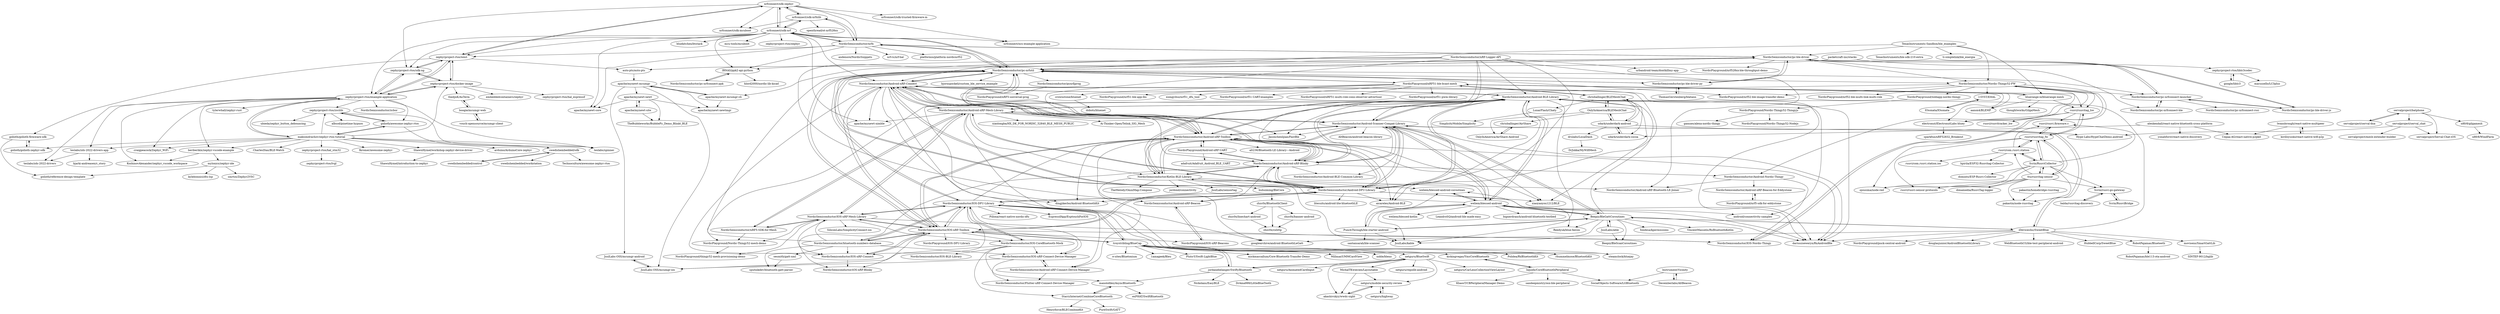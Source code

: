 digraph G {
"nrfconnect/sdk-zephyr" -> "nrfconnect/sdk-nrfxlib"
"nrfconnect/sdk-zephyr" -> "nrfconnect/sdk-nrf"
"nrfconnect/sdk-zephyr" -> "nrfconnect/sdk-mcuboot"
"nrfconnect/sdk-zephyr" -> "zephyrproject-rtos/west"
"nrfconnect/sdk-zephyr" -> "nrfconnect/ncs-example-application"
"nrfconnect/sdk-zephyr" -> "zephyrproject-rtos/sdk-ng"
"nrfconnect/sdk-zephyr" -> "NordicSemiconductor/nrfx"
"nrfconnect/sdk-zephyr" -> "nrfconnect/sdk-trusted-firmware-m"
"nrfconnect/sdk-nrf" -> "nrfconnect/sdk-zephyr"
"nrfconnect/sdk-nrf" -> "nrfconnect/sdk-nrfxlib"
"nrfconnect/sdk-nrf" -> "mcu-tools/mcuboot" ["e"=1]
"nrfconnect/sdk-nrf" -> "zephyrproject-rtos/zephyr" ["e"=1]
"nrfconnect/sdk-nrf" -> "NordicSemiconductor/nrfx"
"nrfconnect/sdk-nrf" -> "zephyrproject-rtos/example-application"
"nrfconnect/sdk-nrf" -> "apache/mynewt-nimble" ["e"=1]
"nrfconnect/sdk-nrf" -> "NordicSemiconductor/pc-nrfutil"
"nrfconnect/sdk-nrf" -> "zephyrproject-rtos/west"
"nrfconnect/sdk-nrf" -> "bluekitchen/btstack" ["e"=1]
"nrfconnect/sdk-nrf" -> "NordicSemiconductor/Android-nRF-Connect"
"nrfconnect/sdk-nrf" -> "apache/mynewt-core" ["e"=1]
"nrfconnect/sdk-nrf" -> "IRNAS/ppk2-api-python"
"nrfconnect/sdk-nrf" -> "nrfconnect/ncs-example-application"
"nrfconnect/sdk-nrf" -> "zephyrproject-rtos/sdk-ng"
"NordicSemiconductor/Android-BLE-Library" -> "NordicSemiconductor/Android-Scanner-Compat-Library"
"NordicSemiconductor/Android-BLE-Library" -> "NordicSemiconductor/Android-nRF-Toolbox"
"NordicSemiconductor/Android-BLE-Library" -> "dariuszseweryn/RxAndroidBle" ["e"=1]
"NordicSemiconductor/Android-BLE-Library" -> "NordicSemiconductor/Android-nRF-Connect"
"NordicSemiconductor/Android-BLE-Library" -> "NordicSemiconductor/Kotlin-BLE-Library"
"NordicSemiconductor/Android-BLE-Library" -> "Jasonchenlijian/FastBle" ["e"=1]
"NordicSemiconductor/Android-BLE-Library" -> "NordicSemiconductor/Android-DFU-Library"
"NordicSemiconductor/Android-BLE-Library" -> "dingjikerbo/Android-BluetoothKit" ["e"=1]
"NordicSemiconductor/Android-BLE-Library" -> "NordicSemiconductor/Android-nRF-Blinky"
"NordicSemiconductor/Android-BLE-Library" -> "aicareles/Android-BLE" ["e"=1]
"NordicSemiconductor/Android-BLE-Library" -> "weliem/blessed-android"
"NordicSemiconductor/Android-BLE-Library" -> "JuulLabs/kable" ["e"=1]
"NordicSemiconductor/Android-BLE-Library" -> "android/connectivity-samples" ["e"=1]
"NordicSemiconductor/Android-BLE-Library" -> "xiaoyaoyou1212/BLE" ["e"=1]
"NordicSemiconductor/Android-BLE-Library" -> "NordicSemiconductor/Android-nRF-Mesh-Library"
"NordicPlayground/Nordic-Thingy52-mesh-demo" -> "NordicPlayground/thingy52-mesh-provisioning-demo"
"NordicSemiconductor/nRF-Logger-API" -> "NordicSemiconductor/Android-nRF-Toolbox"
"NordicSemiconductor/nRF-Logger-API" -> "NordicSemiconductor/Android-nRF-Blinky"
"NordicSemiconductor/nRF-Logger-API" -> "NordicSemiconductor/Android-nRF-Connect"
"NordicSemiconductor/nRF-Logger-API" -> "NordicSemiconductor/Android-Scanner-Compat-Library"
"NordicSemiconductor/nRF-Logger-API" -> "NordicSemiconductor/Android-nRF-Bluetooth-LE-Joiner"
"NordicSemiconductor/nRF-Logger-API" -> "NordicSemiconductor/Android-DFU-Library"
"NordicSemiconductor/nRF-Logger-API" -> "urbandroid-team/dontkillmy-app" ["e"=1]
"NordicSemiconductor/nRF-Logger-API" -> "NordicSemiconductor/Android-BLE-Library"
"NordicSemiconductor/nRF-Logger-API" -> "NordicSemiconductor/Android-nRF-Beacon"
"NordicSemiconductor/nRF-Logger-API" -> "NordicSemiconductor/pc-nrfutil"
"NordicSemiconductor/pc-nrfconnect-ppk" -> "IRNAS/ppk2-api-python"
"zephyrproject-rtos/west" -> "zephyrproject-rtos/sdk-ng"
"zephyrproject-rtos/west" -> "zephyrproject-rtos/docker-image"
"zephyrproject-rtos/west" -> "zephyrproject-rtos/example-application"
"zephyrproject-rtos/west" -> "nrfconnect/sdk-zephyr"
"zephyrproject-rtos/west" -> "auto-pts/auto-pts"
"zephyrproject-rtos/west" -> "golioth/golioth-firmware-sdk"
"nrfconnect/sdk-nrfxlib" -> "nrfconnect/sdk-zephyr"
"nrfconnect/sdk-nrfxlib" -> "nrfconnect/sdk-mcuboot"
"nrfconnect/sdk-nrfxlib" -> "NordicSemiconductor/nrfx"
"nrfconnect/sdk-nrfxlib" -> "nrfconnect/sdk-nrf"
"nrfconnect/sdk-nrfxlib" -> "openthread/ot-nrf528xx" ["e"=1]
"zephyrproject-rtos/hal_stm32" -> "zephyrproject-rtos/lvgl"
"NordicSemiconductor/nRF5-SDK-for-Mesh" -> "NordicSemiconductor/Android-nRF-Mesh-Library"
"NordicSemiconductor/nRF5-SDK-for-Mesh" -> "NordicSemiconductor/IOS-nRF-Mesh-Library"
"NordicSemiconductor/nRF5-SDK-for-Mesh" -> "NordicPlayground/Nordic-Thingy52-mesh-demo"
"weliem/blessed-android" -> "weliem/blessed-android-coroutines"
"weliem/blessed-android" -> "NordicSemiconductor/Android-BLE-Library"
"weliem/blessed-android" -> "JuulLabs/kable" ["e"=1]
"weliem/blessed-android" -> "PunchThrough/ble-starter-android"
"weliem/blessed-android" -> "NordicSemiconductor/Android-Scanner-Compat-Library"
"weliem/blessed-android" -> "weliem/blessed-kotlin"
"weliem/blessed-android" -> "dariuszseweryn/RxAndroidBle" ["e"=1]
"weliem/blessed-android" -> "Beepiz/BleGattCoroutines"
"weliem/blessed-android" -> "android/connectivity-samples" ["e"=1]
"weliem/blessed-android" -> "NordicSemiconductor/Android-nRF-Blinky"
"weliem/blessed-android" -> "NordicSemiconductor/Kotlin-BLE-Library"
"weliem/blessed-android" -> "Reedyuk/blue-falcon" ["e"=1]
"weliem/blessed-android" -> "LeandroSQ/android-ble-made-easy"
"weliem/blessed-android" -> "NordicSemiconductor/Android-nRF-Toolbox"
"weliem/blessed-android" -> "bignerdranch/android-bluetooth-testbed" ["e"=1]
"Beepiz/BleGattCoroutines" -> "JuulLabs/able"
"Beepiz/BleGattCoroutines" -> "JuulLabs/kable" ["e"=1]
"Beepiz/BleGattCoroutines" -> "Beepiz/BleScanCoroutines"
"Beepiz/BleGattCoroutines" -> "PunchThrough/ble-starter-android"
"Beepiz/BleGattCoroutines" -> "iDevicesInc/SweetBlue"
"Beepiz/BleGattCoroutines" -> "Reedyuk/blue-falcon" ["e"=1]
"Beepiz/BleGattCoroutines" -> "weliem/blessed-android-coroutines"
"Beepiz/BleGattCoroutines" -> "NordicSemiconductor/Android-Scanner-Compat-Library"
"Beepiz/BleGattCoroutines" -> "NordicSemiconductor/Android-BLE-Library"
"Beepiz/BleGattCoroutines" -> "weliem/blessed-android"
"Beepiz/BleGattCoroutines" -> "dariuszseweryn/RxAndroidBle" ["e"=1]
"Beepiz/BleGattCoroutines" -> "fondesa/kpermissions" ["e"=1]
"Beepiz/BleGattCoroutines" -> "VincentMasselis/RxBluetoothKotlin"
"ruuvi/com.ruuvi.station" -> "ruuvi/com.ruuvi.station.ios"
"ruuvi/com.ruuvi.station" -> "ruuvi/ruuvi.firmware.c"
"ruuvi/com.ruuvi.station" -> "ruuvi/ruuvitag_fw"
"ruuvi/com.ruuvi.station" -> "Scrin/RuuviCollector"
"ruuvi/com.ruuvi.station" -> "hpirila/ESP32-Ruuvitag-Collector"
"NordicSemiconductor/IOS-nRF-Mesh-Library" -> "NordicSemiconductor/Android-nRF-Mesh-Library"
"NordicSemiconductor/IOS-nRF-Mesh-Library" -> "NordicSemiconductor/nRF5-SDK-for-Mesh"
"NordicSemiconductor/IOS-nRF-Mesh-Library" -> "NordicSemiconductor/IOS-nRF-Toolbox"
"NordicSemiconductor/IOS-nRF-Mesh-Library" -> "NordicSemiconductor/IOS-DFU-Library"
"NordicSemiconductor/IOS-nRF-Mesh-Library" -> "NordicPlayground/Nordic-Thingy52-mesh-demo"
"NordicSemiconductor/IOS-nRF-Mesh-Library" -> "NordicSemiconductor/IOS-Nordic-Thingy"
"NordicSemiconductor/IOS-nRF-Mesh-Library" -> "NordicSemiconductor/IOS-CoreBluetooth-Mock"
"NordicSemiconductor/IOS-nRF-Mesh-Library" -> "NordicSemiconductor/IOS-nRF-Connect"
"NordicSemiconductor/IOS-nRF-Mesh-Library" -> "SiliconLabs/SimplicityConnect-ios" ["e"=1]
"NordicSemiconductor/IOS-nRF-Mesh-Library" -> "NordicPlayground/thingy52-mesh-provisioning-demo"
"NordicSemiconductor/Android-nRF-Mesh-Library" -> "NordicSemiconductor/IOS-nRF-Mesh-Library"
"NordicSemiconductor/Android-nRF-Mesh-Library" -> "NordicSemiconductor/nRF5-SDK-for-Mesh"
"NordicSemiconductor/Android-nRF-Mesh-Library" -> "NordicSemiconductor/Android-Scanner-Compat-Library"
"NordicSemiconductor/Android-nRF-Mesh-Library" -> "NordicSemiconductor/Android-DFU-Library"
"NordicSemiconductor/Android-nRF-Mesh-Library" -> "NordicSemiconductor/Android-BLE-Library"
"NordicSemiconductor/Android-nRF-Mesh-Library" -> "NordicSemiconductor/Android-nRF-Toolbox"
"NordicSemiconductor/Android-nRF-Mesh-Library" -> "NordicSemiconductor/Android-nRF-Connect"
"NordicSemiconductor/Android-nRF-Mesh-Library" -> "NordicSemiconductor/Android-nRF-Blinky"
"NordicSemiconductor/Android-nRF-Mesh-Library" -> "NordicSemiconductor/Android-nRF-Connect-Device-Manager"
"NordicSemiconductor/Android-nRF-Mesh-Library" -> "NordicSemiconductor/Kotlin-BLE-Library"
"NordicSemiconductor/Android-nRF-Mesh-Library" -> "xiaolongba/HX_DK_FOR_NORDIC_52840_BLE_MESH_PUBLIC" ["e"=1]
"NordicSemiconductor/Android-nRF-Mesh-Library" -> "apache/mynewt-nimble" ["e"=1]
"NordicSemiconductor/Android-nRF-Mesh-Library" -> "Ai-Thinker-Open/Telink_SIG_Mesh" ["e"=1]
"zephyrproject-rtos/docker-image" -> "zephyrproject-rtos/example-application"
"zephyrproject-rtos/docker-image" -> "thedjnK/AuTerm"
"zephyrproject-rtos/docker-image" -> "zephyrproject-rtos/sdk-ng"
"zephyrproject-rtos/docker-image" -> "embeddedcontainers/zephyr"
"zephyrproject-rtos/docker-image" -> "zephyrproject-rtos/west"
"zephyrproject-rtos/docker-image" -> "zephyrproject-rtos/hal_espressif"
"pakastin/homebridge-ruuvitag" -> "pakastin/node-ruuvitag"
"JuulLabs-OSS/mcumgr-android" -> "JuulLabs-OSS/mcumgr-ios"
"zephyrproject-rtos/zscilib" -> "ubieda/zephyr_button_debouncing"
"zephyrproject-rtos/zscilib" -> "teslabs/spinner"
"zephyrproject-rtos/zscilib" -> "golioth/awesome-zephyr-rtos"
"zephyrproject-rtos/zscilib" -> "albsod/pinetime-hypnos" ["e"=1]
"servalproject/batphone" -> "servalproject/serval-dna"
"servalproject/batphone" -> "servalproject/serval_chat"
"servalproject/batphone" -> "servalproject/Serval-Chat-iOS"
"servalproject/batphone" -> "n8fr8/gilgamesh"
"JuulLabs/able" -> "Beepiz/BleGattCoroutines"
"JuulLabs/able" -> "Beepiz/BleScanCoroutines"
"kirillzyusko/react-native-wifi-p2p" -> "lwansbrough/react-native-multipeer"
"NordicPlayground/Nordic-Thingy52-Thingyjs" -> "gamnes/alexa-nordic-thingy"
"NordicPlayground/Nordic-Thingy52-Thingyjs" -> "NordicPlayground/Nordic-Thingy52-Nodejs"
"I-SYST/EHAL" -> "IOsonata/IOsonata"
"IOsonata/IOsonata" -> "I-SYST/EHAL"
"netguru/BlueSwift" -> "netguru/repolib-android"
"netguru/BlueSwift" -> "netguru/mobile-security-review"
"netguru/BlueSwift" -> "netguru/CarLensCollectionViewLayout" ["e"=1]
"netguru/BlueSwift" -> "netguru/AnimatedCardInput"
"netguru/BlueSwift" -> "MichalTKwiecien/Layoutable"
"netguru/BlueSwift" -> "akashivskyy/wwdc-sight"
"netguru/BlueSwift" -> "jordanebelanger/SwiftyBluetooth"
"ThomasGerstenberg/blatann" -> "NordicSemiconductor/pc-ble-driver-py"
"NordicSemiconductor/nrfx" -> "nrfconnect/sdk-nrfxlib"
"NordicSemiconductor/nrfx" -> "nrfconnect/sdk-nrf"
"NordicSemiconductor/nrfx" -> "andenore/NordicSnippets" ["e"=1]
"NordicSemiconductor/nrfx" -> "nrf-rs/nrf-hal" ["e"=1]
"NordicSemiconductor/nrfx" -> "apache/mynewt-core" ["e"=1]
"NordicSemiconductor/nrfx" -> "IRNAS/ppk2-api-python"
"NordicSemiconductor/nrfx" -> "NordicSemiconductor/pc-nrfutil"
"NordicSemiconductor/nrfx" -> "NordicSemiconductor/pc-ble-driver"
"NordicSemiconductor/nrfx" -> "platformio/platform-nordicnrf52" ["e"=1]
"NordicSemiconductor/nrfx" -> "zephyrproject-rtos/west"
"apache/mynewt-mcumgr" -> "apache/mynewt-mcumgr-cli"
"apache/mynewt-mcumgr" -> "apache/mynewt-newtmgr"
"apache/mynewt-mcumgr" -> "JuulLabs-OSS/mcumgr-android"
"apache/mynewt-mcumgr" -> "JuulLabs-OSS/mcumgr-ios"
"apache/mynewt-mcumgr" -> "apache/mynewt-newt"
"Decemberlabs/AltBeacon" -> "Instrument/Vicinity"
"crownstone/bluenet" -> "dobots/bluenet"
"movisens/SmartGattLib" -> "SINTEF-9012/bglib"
"servalproject/serval-dna" -> "servalproject/batphone"
"JuulLabs-OSS/mcumgr-ios" -> "JuulLabs-OSS/mcumgr-android"
"packetcraft-inc/stacks" -> "zephyrproject-rtos/liblc3codec"
"packetcraft-inc/stacks" -> "auto-pts/auto-pts"
"apache/mynewt-mcumgr-cli" -> "apache/mynewt-mcumgr"
"apache/mynewt-mcumgr-cli" -> "apache/mynewt-newtmgr"
"Instrument/Vicinity" -> "Decemberlabs/AltBeacon"
"Instrument/Vicinity" -> "SocialObjects-Software/LGBluetooth"
"ruuvi/ruuvi.firmware.c" -> "ruuvi/ruuvitag_fw"
"MichalTKwiecien/Layoutable" -> "akashivskyy/wwdc-sight"
"MichalTKwiecien/Layoutable" -> "netguru/mobile-security-review"
"netguru/mobile-security-review" -> "netguru/highway"
"netguru/mobile-security-review" -> "akashivskyy/wwdc-sight"
"netguru/highway" -> "netguru/mobile-security-review"
"akashivskyy/wwdc-sight" -> "netguru/mobile-security-review"
"NordicPlayground/nRF51-ble-bcast-mesh" -> "aanon4/BLEMP"
"NordicPlayground/nRF51-ble-bcast-mesh" -> "bluerange-io/bluerange-mesh"
"NordicPlayground/nRF51-ble-bcast-mesh" -> "NordicSemiconductor/pc-nrfutil"
"NordicPlayground/nRF51-ble-bcast-mesh" -> "NordicPlayground/nrf51-UART-examples"
"NordicPlayground/nRF51-ble-bcast-mesh" -> "chrisballinger/BLEMeshChat"
"NordicPlayground/nRF51-ble-bcast-mesh" -> "NordicPlayground/nRF51-multi-role-conn-observer-advertiser"
"NordicPlayground/nRF51-ble-bcast-mesh" -> "NordicPlayground/nrf51-pwm-library"
"NordicPlayground/nRF51-ble-bcast-mesh" -> "ruuvi/ruuvitag_hw"
"NordicPlayground/nRF51-ble-bcast-mesh" -> "crownstone/bluenet"
"NordicPlayground/nRF51-ble-bcast-mesh" -> "NordicPlayground/nrf51-ble-app-lbs"
"NordicPlayground/nRF51-ble-bcast-mesh" -> "xiongyihui/nrf51_dfu_tool"
"NordicPlayground/nRF51-ble-bcast-mesh" -> "electronut/ElectronutLabs-bluey"
"NordicSemiconductor/Android-nRF-Connect" -> "NordicSemiconductor/Android-nRF-Toolbox"
"NordicSemiconductor/Android-nRF-Connect" -> "NordicSemiconductor/Android-BLE-Library"
"NordicSemiconductor/Android-nRF-Connect" -> "NordicSemiconductor/Android-DFU-Library"
"NordicSemiconductor/Android-nRF-Connect" -> "NordicSemiconductor/Android-Scanner-Compat-Library"
"NordicSemiconductor/Android-nRF-Connect" -> "NordicSemiconductor/pc-nrfutil"
"NordicSemiconductor/Android-nRF-Connect" -> "Jasonchenlijian/FastBle" ["e"=1]
"NordicSemiconductor/Android-nRF-Connect" -> "googlearchive/android-BluetoothLeGatt" ["e"=1]
"NordicSemiconductor/Android-nRF-Connect" -> "aicareles/Android-BLE" ["e"=1]
"NordicSemiconductor/Android-nRF-Connect" -> "dingjikerbo/Android-BluetoothKit" ["e"=1]
"NordicSemiconductor/Android-nRF-Connect" -> "NordicSemiconductor/Android-nRF-Blinky"
"NordicSemiconductor/Android-nRF-Connect" -> "apache/mynewt-nimble" ["e"=1]
"NordicSemiconductor/Android-nRF-Connect" -> "dariuszseweryn/RxAndroidBle" ["e"=1]
"NordicSemiconductor/Android-nRF-Connect" -> "NordicSemiconductor/IOS-nRF-Toolbox"
"NordicSemiconductor/Android-nRF-Connect" -> "NordicSemiconductor/Android-nRF-Mesh-Library"
"NordicSemiconductor/Android-nRF-Connect" -> "NordicSemiconductor/IOS-nRF-Connect"
"NordicSemiconductor/IOS-nRF-Connect-Device-Manager" -> "NordicSemiconductor/Android-nRF-Connect-Device-Manager"
"NordicSemiconductor/IOS-nRF-Connect-Device-Manager" -> "JuulLabs-OSS/mcumgr-ios"
"NordicSemiconductor/IOS-nRF-Connect-Device-Manager" -> "NordicSemiconductor/Flutter-nRF-Connect-Device-Manager"
"iDevicesInc/SweetBlue" -> "NordicPlayground/puck-central-android" ["e"=1]
"iDevicesInc/SweetBlue" -> "NordicSemiconductor/Android-Scanner-Compat-Library"
"iDevicesInc/SweetBlue" -> "dariuszseweryn/RxAndroidBle" ["e"=1]
"iDevicesInc/SweetBlue" -> "RobotPajamas/Blueteeth"
"iDevicesInc/SweetBlue" -> "Beepiz/BleGattCoroutines"
"iDevicesInc/SweetBlue" -> "movisens/SmartGattLib"
"iDevicesInc/SweetBlue" -> "NordicSemiconductor/Android-BLE-Library"
"iDevicesInc/SweetBlue" -> "douglasjunior/AndroidBluetoothLibrary" ["e"=1]
"iDevicesInc/SweetBlue" -> "googlearchive/android-BluetoothLeGatt" ["e"=1]
"iDevicesInc/SweetBlue" -> "WebBluetoothCG/ble-test-peripheral-android" ["e"=1]
"iDevicesInc/SweetBlue" -> "HubbellCorp/SweetBlue"
"NordicSemiconductor/bluetooth-numbers-database" -> "NordicSemiconductor/IOS-nRF-Toolbox"
"NordicSemiconductor/bluetooth-numbers-database" -> "NordicSemiconductor/IOS-nRF-Connect"
"NordicSemiconductor/bluetooth-numbers-database" -> "NordicSemiconductor/IOS-DFU-Library"
"NordicSemiconductor/bluetooth-numbers-database" -> "oesmith/gatt-xml"
"NordicSemiconductor/bluetooth-numbers-database" -> "NordicSemiconductor/IOS-nRF-Connect-Device-Manager"
"NordicSemiconductor/bluetooth-numbers-database" -> "NordicSemiconductor/pc-nrfutil"
"NordicSemiconductor/bluetooth-numbers-database" -> "sputnikdev/bluetooth-gatt-parser"
"NordicSemiconductor/bluetooth-numbers-database" -> "NordicSemiconductor/IOS-nRF-Mesh-Library"
"troystribling/BlueCap" -> "Polidea/RxBluetoothKit" ["e"=1]
"troystribling/BlueCap" -> "rhummelmose/BluetoothKit" ["e"=1]
"troystribling/BlueCap" -> "steamclock/bluejay" ["e"=1]
"troystribling/BlueCap" -> "jordanebelanger/SwiftyBluetooth"
"troystribling/BlueCap" -> "e-sites/Bluetonium"
"troystribling/BlueCap" -> "NordicSemiconductor/IOS-DFU-Library"
"troystribling/BlueCap" -> "1amageek/Bleu" ["e"=1]
"troystribling/BlueCap" -> "Pluto-Y/Swift-LightBlue"
"troystribling/BlueCap" -> "kickingvegas/YmsCoreBluetooth"
"troystribling/BlueCap" -> "NordicSemiconductor/IOS-nRF-Toolbox"
"troystribling/BlueCap" -> "netguru/BlueSwift"
"troystribling/BlueCap" -> "mickmaccallum/Core-Bluetooth-Transfer-Demo"
"troystribling/BlueCap" -> "MillmanY/MMCardView" ["e"=1]
"troystribling/BlueCap" -> "noble/bleno" ["e"=1]
"PunchThrough/ble-starter-android" -> "Beepiz/BleGattCoroutines"
"PunchThrough/ble-starter-android" -> "weliem/blessed-android"
"PunchThrough/ble-starter-android" -> "weliem/blessed-android-coroutines"
"PunchThrough/ble-starter-android" -> "JuulLabs/kable" ["e"=1]
"PunchThrough/ble-starter-android" -> "santansarah/ble-scanner"
"chrisballinger/BLEMeshChat" -> "OnlyInAmerica/BLEMeshChat"
"chrisballinger/BLEMeshChat" -> "udark/underdark-android"
"chrisballinger/BLEMeshChat" -> "udark/underdark-cocoa"
"chrisballinger/BLEMeshChat" -> "NordicPlayground/nRF51-ble-bcast-mesh"
"chrisballinger/BLEMeshChat" -> "LunarFlash/Chaty"
"NordicSemiconductor/IOS-CoreBluetooth-Mock" -> "StarryInternet/CombineCoreBluetooth"
"NordicSemiconductor/IOS-CoreBluetooth-Mock" -> "manolofdez/AsyncBluetooth"
"NordicSemiconductor/IOS-CoreBluetooth-Mock" -> "NordicSemiconductor/IOS-BLE-Library"
"NordicSemiconductor/IOS-CoreBluetooth-Mock" -> "NordicSemiconductor/IOS-DFU-Library"
"NordicSemiconductor/IOS-CoreBluetooth-Mock" -> "NordicSemiconductor/IOS-nRF-Connect-Device-Manager"
"NordicSemiconductor/IOS-CoreBluetooth-Mock" -> "JuulLabs-OSS/mcumgr-ios"
"n8fr8/gilgamesh" -> "n8fr8/WindFarm"
"OnlyInAmerica/BLEMeshChat" -> "chrisballinger/BLEMeshChat"
"OnlyInAmerica/BLEMeshChat" -> "udark/underdark-android"
"OnlyInAmerica/BLEMeshChat" -> "OnlyInAmerica/AirShare-Android"
"OnlyInAmerica/BLEMeshChat" -> "chrisballinger/AirShare"
"NordicSemiconductor/Android-nRF-Connect-Device-Manager" -> "NordicSemiconductor/IOS-nRF-Connect-Device-Manager"
"NordicSemiconductor/Android-nRF-Connect-Device-Manager" -> "NordicSemiconductor/Flutter-nRF-Connect-Device-Manager"
"balda/ruuvitag-discovery" -> "Scrin/ruuvi-go-gateway"
"NordicSemiconductor/Android-nRF-Toolbox" -> "NordicSemiconductor/Android-DFU-Library"
"NordicSemiconductor/Android-nRF-Toolbox" -> "NordicSemiconductor/Android-nRF-Connect"
"NordicSemiconductor/Android-nRF-Toolbox" -> "NordicSemiconductor/Android-BLE-Library"
"NordicSemiconductor/Android-nRF-Toolbox" -> "NordicSemiconductor/Android-Scanner-Compat-Library"
"NordicSemiconductor/Android-nRF-Toolbox" -> "NordicSemiconductor/Android-nRF-Blinky"
"NordicSemiconductor/Android-nRF-Toolbox" -> "NordicSemiconductor/IOS-nRF-Toolbox"
"NordicSemiconductor/Android-nRF-Toolbox" -> "NordicPlayground/Android-nRF-UART"
"NordicSemiconductor/Android-nRF-Toolbox" -> "NordicSemiconductor/pc-nrfutil"
"NordicSemiconductor/Android-nRF-Toolbox" -> "xiaoyaoyou1212/BLE" ["e"=1]
"NordicSemiconductor/Android-nRF-Toolbox" -> "dariuszseweryn/RxAndroidBle" ["e"=1]
"NordicSemiconductor/Android-nRF-Toolbox" -> "googlearchive/android-BluetoothLeGatt" ["e"=1]
"NordicSemiconductor/Android-nRF-Toolbox" -> "NordicSemiconductor/Kotlin-BLE-Library"
"NordicSemiconductor/Android-nRF-Toolbox" -> "alt236/Bluetooth-LE-Library---Android" ["e"=1]
"NordicSemiconductor/Android-nRF-Toolbox" -> "aicareles/Android-BLE" ["e"=1]
"NordicSemiconductor/Android-nRF-Toolbox" -> "dingjikerbo/Android-BluetoothKit" ["e"=1]
"NordicSemiconductor/Android-DFU-Library" -> "NordicSemiconductor/Android-nRF-Toolbox"
"NordicSemiconductor/Android-DFU-Library" -> "NordicSemiconductor/IOS-DFU-Library"
"NordicSemiconductor/Android-DFU-Library" -> "NordicSemiconductor/Android-Scanner-Compat-Library"
"NordicSemiconductor/Android-DFU-Library" -> "NordicSemiconductor/Android-nRF-Connect"
"NordicSemiconductor/Android-DFU-Library" -> "NordicSemiconductor/Android-BLE-Library"
"NordicSemiconductor/Android-DFU-Library" -> "NordicSemiconductor/IOS-nRF-Toolbox"
"NordicSemiconductor/Android-DFU-Library" -> "dariuszseweryn/RxAndroidBle" ["e"=1]
"NordicSemiconductor/Android-DFU-Library" -> "litesuits/android-lite-bluetoothLE" ["e"=1]
"NordicSemiconductor/Android-DFU-Library" -> "NordicSemiconductor/Android-nRF-Mesh-Library"
"NordicSemiconductor/Android-DFU-Library" -> "NordicSemiconductor/pc-nrfutil"
"NordicSemiconductor/Android-DFU-Library" -> "NordicSemiconductor/Android-nRF-Blinky"
"NordicSemiconductor/Android-DFU-Library" -> "NordicSemiconductor/Android-nRF-Beacon"
"NordicSemiconductor/Android-DFU-Library" -> "aicareles/Android-BLE" ["e"=1]
"NordicSemiconductor/Android-DFU-Library" -> "dingjikerbo/Android-BluetoothKit" ["e"=1]
"NordicSemiconductor/Android-DFU-Library" -> "xiaoyaoyou1212/BLE" ["e"=1]
"NordicSemiconductor/pc-nrfutil" -> "NordicSemiconductor/pc-ble-driver-py"
"NordicSemiconductor/pc-nrfutil" -> "NordicSemiconductor/pc-ble-driver"
"NordicSemiconductor/pc-nrfutil" -> "NordicSemiconductor/IOS-DFU-Library"
"NordicSemiconductor/pc-nrfutil" -> "NordicSemiconductor/pc-nrfconnect-launcher"
"NordicSemiconductor/pc-nrfutil" -> "NordicSemiconductor/Android-nRF-Connect"
"NordicSemiconductor/pc-nrfutil" -> "NordicPlayground/nRF51-ble-bcast-mesh"
"NordicSemiconductor/pc-nrfutil" -> "NordicSemiconductor/Android-nRF-Toolbox"
"NordicSemiconductor/pc-nrfutil" -> "NordicSemiconductor/pynrfjprog"
"NordicSemiconductor/pc-nrfutil" -> "NordicSemiconductor/Android-DFU-Library"
"NordicSemiconductor/pc-nrfutil" -> "bjornspockeli/custom_ble_service_example" ["e"=1]
"NordicSemiconductor/pc-nrfutil" -> "NordicSemiconductor/Nordic-Thingy52-FW"
"NordicSemiconductor/pc-nrfutil" -> "NordicSemiconductor/nrfx"
"NordicSemiconductor/pc-nrfutil" -> "NordicPlayground/nrf52-ble-image-transfer-demo" ["e"=1]
"NordicSemiconductor/pc-nrfutil" -> "NordicSemiconductor/IOS-nRF-Toolbox"
"NordicSemiconductor/pc-nrfutil" -> "nrfconnect/sdk-nrf"
"auto-pts/auto-pts" -> "apache/mynewt-mcumgr"
"RobotPajamas/Blueteeth" -> "RobotPajamas/ble113-ota-android"
"maksimdrachov/zephyr-rtos-tutorial" -> "golioth/awesome-zephyr-rtos"
"maksimdrachov/zephyr-rtos-tutorial" -> "fkromer/awesome-zephyr"
"maksimdrachov/zephyr-rtos-tutorial" -> "zephyrproject-rtos/example-application"
"maksimdrachov/zephyr-rtos-tutorial" -> "teslabs/zds-2022-drivers-app"
"maksimdrachov/zephyr-rtos-tutorial" -> "ShawnHymel/workshop-zephyr-device-driver"
"maksimdrachov/zephyr-rtos-tutorial" -> "teslabs/spinner"
"maksimdrachov/zephyr-rtos-tutorial" -> "zephyrproject-rtos/zscilib"
"maksimdrachov/zephyr-rtos-tutorial" -> "arduino/ArduinoCore-zephyr"
"maksimdrachov/zephyr-rtos-tutorial" -> "swedishembedded/sdk"
"maksimdrachov/zephyr-rtos-tutorial" -> "zephyrproject-rtos/hal_stm32"
"maksimdrachov/zephyr-rtos-tutorial" -> "zephyrproject-rtos/docker-image"
"maksimdrachov/zephyr-rtos-tutorial" -> "craigpeacock/Zephyr_WiFi"
"maksimdrachov/zephyr-rtos-tutorial" -> "beriberikix/zephyr-vscode-example"
"maksimdrachov/zephyr-rtos-tutorial" -> "CharlesDias/BLE-Watch"
"maksimdrachov/zephyr-rtos-tutorial" -> "golioth/golioth-zephyr-sdk"
"lwansbrough/react-native-multipeer" -> "kirillzyusko/react-native-wifi-p2p"
"lwansbrough/react-native-multipeer" -> "Uepaa-AG/react-native-p2pkit"
"zephyrproject-rtos/example-application" -> "zephyrproject-rtos/docker-image"
"zephyrproject-rtos/example-application" -> "teslabs/zds-2022-drivers-app"
"zephyrproject-rtos/example-application" -> "maksimdrachov/zephyr-rtos-tutorial"
"zephyrproject-rtos/example-application" -> "zephyrproject-rtos/west"
"zephyrproject-rtos/example-application" -> "zephyrproject-rtos/sdk-ng"
"zephyrproject-rtos/example-application" -> "zephyrproject-rtos/zscilib"
"zephyrproject-rtos/example-application" -> "tylerwhall/zephyr-rust" ["e"=1]
"zephyrproject-rtos/example-application" -> "KozhinovAlexander/zephyr_vscode_workspace"
"zephyrproject-rtos/example-application" -> "beriberikix/zephyr-vscode-example"
"zephyrproject-rtos/example-application" -> "craigpeacock/Zephyr_WiFi"
"zephyrproject-rtos/example-application" -> "teslabs/zds-2022-drivers"
"zephyrproject-rtos/example-application" -> "teslabs/spinner"
"zephyrproject-rtos/example-application" -> "golioth/awesome-zephyr-rtos"
"zephyrproject-rtos/example-application" -> "NordicSemiconductor/zcbor" ["e"=1]
"bluerange-io/bluerange-mesh" -> "NordicPlayground/nRF51-ble-bcast-mesh"
"bluerange-io/bluerange-mesh" -> "thoughtworks/GilgaMesh"
"bluerange-io/bluerange-mesh" -> "aanon4/BLEMP"
"bluerange-io/bluerange-mesh" -> "ruuvi/ruuvitag_hw"
"NordicSemiconductor/IOS-nRF-Toolbox" -> "NordicSemiconductor/IOS-DFU-Library"
"NordicSemiconductor/IOS-nRF-Toolbox" -> "NordicSemiconductor/Android-nRF-Toolbox"
"NordicSemiconductor/IOS-nRF-Toolbox" -> "NordicSemiconductor/IOS-nRF-Connect"
"NordicSemiconductor/IOS-nRF-Toolbox" -> "NordicSemiconductor/bluetooth-numbers-database"
"NordicSemiconductor/IOS-nRF-Toolbox" -> "NordicSemiconductor/Android-DFU-Library"
"NordicSemiconductor/IOS-nRF-Toolbox" -> "NordicSemiconductor/IOS-nRF-Mesh-Library"
"NordicSemiconductor/IOS-nRF-Toolbox" -> "NordicSemiconductor/pc-nrfutil"
"NordicSemiconductor/IOS-nRF-Toolbox" -> "NordicSemiconductor/IOS-CoreBluetooth-Mock"
"NordicSemiconductor/IOS-nRF-Toolbox" -> "NordicPlayground/IOS-DFU-Library"
"NordicSemiconductor/IOS-nRF-Toolbox" -> "NordicSemiconductor/iOS-nRF-Blinky"
"NordicSemiconductor/IOS-nRF-Toolbox" -> "NordicSemiconductor/IOS-Nordic-Thingy"
"NordicSemiconductor/IOS-nRF-Toolbox" -> "NordicSemiconductor/Android-nRF-Connect"
"NordicSemiconductor/IOS-nRF-Toolbox" -> "troystribling/BlueCap"
"NordicSemiconductor/IOS-nRF-Toolbox" -> "NordicSemiconductor/IOS-nRF-Connect-Device-Manager"
"NordicSemiconductor/IOS-nRF-Toolbox" -> "NordicPlayground/IOS-nRF-Beacons"
"IRNAS/ppk2-api-python" -> "hlord2000/nordic-lib-kicad"
"IRNAS/ppk2-api-python" -> "NordicSemiconductor/pc-nrfconnect-ppk"
"manolofdez/AsyncBluetooth" -> "StarryInternet/CombineCoreBluetooth"
"manolofdez/AsyncBluetooth" -> "exPHAT/SwiftBluetooth"
"ruuvi/ruuvitag_hw" -> "ruuvi/ruuvitag_fw"
"ruuvi/ruuvitag_hw" -> "ruuvi/ruuvitracker_hw"
"ruuvi/ruuvitag_hw" -> "ruuvi/ruuvi.firmware.c"
"ruuvi/ruuvitag_hw" -> "electronut/ElectronutLabs-bluey"
"ruuvi/ruuvitag_fw" -> "ruuvi/ruuvitag_hw"
"ruuvi/ruuvitag_fw" -> "ruuvi/ruuvi.firmware.c"
"ruuvi/ruuvitag_fw" -> "Scrin/RuuviCollector"
"ruuvi/ruuvitag_fw" -> "ojousima/node-red"
"ruuvi/ruuvitag_fw" -> "ttu/ruuvitag-sensor"
"ruuvi/ruuvitag_fw" -> "ruuvi/com.ruuvi.station"
"ruuvi/ruuvitag_fw" -> "ruuvi/ruuvi-sensor-protocols"
"NordicSemiconductor/pc-ble-driver" -> "NordicSemiconductor/pc-ble-driver-py"
"NordicSemiconductor/pc-ble-driver" -> "NordicSemiconductor/pc-ble-driver-js"
"NordicSemiconductor/pc-ble-driver" -> "NordicSemiconductor/pc-nrfutil"
"NordicSemiconductor/pc-ble-driver" -> "NordicSemiconductor/pc-nrfconnect-launcher"
"NordicSemiconductor/pc-ble-driver" -> "NordicSemiconductor/pc-nrfconnect-ble"
"NordicSemiconductor/pc-ble-driver" -> "NordicSemiconductor/Nordic-Thingy52-FW"
"NordicSemiconductor/pc-ble-driver" -> "apache/mynewt-mcumgr-cli"
"NordicSemiconductor/pc-ble-driver" -> "NordicPlayground/nrf528xx-ble-throughput-demo"
"NordicSemiconductor/pc-ble-driver" -> "IRNAS/ppk2-api-python"
"NordicSemiconductor/pc-ble-driver" -> "NordicSemiconductor/nrfx"
"StarryInternet/CombineCoreBluetooth" -> "Henryforce/BLECombineKit"
"StarryInternet/CombineCoreBluetooth" -> "manolofdez/AsyncBluetooth"
"StarryInternet/CombineCoreBluetooth" -> "PureSwift/GATT" ["e"=1]
"zephyrproject-rtos/liblc3codec" -> "marzzzello/LC3plus"
"zephyrproject-rtos/liblc3codec" -> "google/liblc3"
"NordicSemiconductor/Android-nRF-Beacon" -> "NordicPlayground/IOS-nRF-Beacons"
"NordicPlayground/IOS-nRF-Beacons" -> "NordicSemiconductor/Android-nRF-Beacon"
"golioth/golioth-zephyr-sdk" -> "golioth/golioth-firmware-sdk"
"chrisballinger/AirShare" -> "OnlyInAmerica/AirShare-Android"
"weliem/blessed-android-coroutines" -> "weliem/blessed-android"
"OnlyInAmerica/AirShare-Android" -> "chrisballinger/AirShare"
"NordicSemiconductor/Android-nRF-Blinky" -> "NordicSemiconductor/Android-Scanner-Compat-Library"
"NordicSemiconductor/Android-nRF-Blinky" -> "NordicSemiconductor/Android-nRF-Toolbox"
"NordicSemiconductor/Android-nRF-Blinky" -> "NordicSemiconductor/Android-BLE-Library"
"NordicSemiconductor/Android-nRF-Blinky" -> "NordicSemiconductor/Kotlin-BLE-Library"
"NordicSemiconductor/Android-nRF-Blinky" -> "NordicSemiconductor/iOS-nRF-Blinky"
"NordicSemiconductor/Android-nRF-Blinky" -> "NordicSemiconductor/Android-BLE-Common-Library"
"NordicSemiconductor/Android-nRF-Blinky" -> "NordicPlayground/Android-nRF-UART"
"NordicSemiconductor/Android-nRF-Blinky" -> "NordicSemiconductor/Android-nRF-Bluetooth-LE-Joiner"
"NordicSemiconductor/Android-nRF-Blinky" -> "NordicSemiconductor/Android-DFU-Library"
"NordicSemiconductor/Android-nRF-Blinky" -> "NordicSemiconductor/Android-Nordic-Thingy"
"NordicSemiconductor/Android-nRF-Blinky" -> "NordicSemiconductor/Android-nRF-Beacon"
"NordicSemiconductor/Android-nRF-Blinky" -> "NordicSemiconductor/Android-nRF-Connect"
"NordicSemiconductor/Android-nRF-Blinky" -> "NordicSemiconductor/pc-nrfutil"
"NordicSemiconductor/Android-Scanner-Compat-Library" -> "NordicSemiconductor/Android-BLE-Library"
"NordicSemiconductor/Android-Scanner-Compat-Library" -> "NordicSemiconductor/Android-nRF-Toolbox"
"NordicSemiconductor/Android-Scanner-Compat-Library" -> "NordicSemiconductor/Android-nRF-Blinky"
"NordicSemiconductor/Android-Scanner-Compat-Library" -> "NordicSemiconductor/Android-DFU-Library"
"NordicSemiconductor/Android-Scanner-Compat-Library" -> "NordicSemiconductor/Android-nRF-Connect"
"NordicSemiconductor/Android-Scanner-Compat-Library" -> "dariuszseweryn/RxAndroidBle" ["e"=1]
"NordicSemiconductor/Android-Scanner-Compat-Library" -> "weliem/blessed-android"
"NordicSemiconductor/Android-Scanner-Compat-Library" -> "iDevicesInc/SweetBlue"
"NordicSemiconductor/Android-Scanner-Compat-Library" -> "NordicSemiconductor/Android-nRF-Mesh-Library"
"NordicSemiconductor/Android-Scanner-Compat-Library" -> "Beepiz/BleGattCoroutines"
"NordicSemiconductor/Android-Scanner-Compat-Library" -> "NordicSemiconductor/Kotlin-BLE-Library"
"NordicSemiconductor/Android-Scanner-Compat-Library" -> "AltBeacon/android-beacon-library" ["e"=1]
"NordicSemiconductor/Android-Scanner-Compat-Library" -> "NordicSemiconductor/Android-BLE-Common-Library"
"NordicSemiconductor/Android-Scanner-Compat-Library" -> "xiaoyaoyou1212/BLE" ["e"=1]
"NordicSemiconductor/Android-Scanner-Compat-Library" -> "Jasonchenlijian/FastBle" ["e"=1]
"apache/mynewt-newt" -> "apache/mynewt-site"
"apache/mynewt-newt" -> "apache/mynewt-newtmgr"
"apache/mynewt-newt" -> "TheBubbleworks/BubblePy_Demo_Blinkt_BLE"
"apache/mynewt-newt" -> "apache/mynewt-core" ["e"=1]
"NordicSemiconductor/pc-nrfconnect-ble" -> "NordicSemiconductor/pc-nrfconnect-launcher"
"udark/underdark-android" -> "udark/underdark-cocoa"
"udark/underdark-android" -> "OnlyInAmerica/BLEMeshChat"
"udark/underdark-android" -> "chrisballinger/BLEMeshChat"
"udark/underdark-android" -> "Hype-Labs/HypeChatDemo.android"
"udark/underdark-android" -> "drulabs/LocalDash"
"udark/underdark-cocoa" -> "udark/underdark-android"
"teslabs/zds-2022-drivers-app" -> "teslabs/zds-2022-drivers"
"teslabs/zds-2022-drivers-app" -> "bjarki-andreasen/c_story"
"golioth/awesome-zephyr-rtos" -> "maksimdrachov/zephyr-rtos-tutorial"
"golioth/awesome-zephyr-rtos" -> "swedishembedded/sdk"
"golioth/awesome-zephyr-rtos" -> "zephyrproject-rtos/zscilib"
"google/liblc3" -> "zephyrproject-rtos/liblc3codec"
"boogie/mcumgr-web" -> "thedjnK/AuTerm"
"boogie/mcumgr-web" -> "vouch-opensource/mcumgr-client"
"NordicPlayground/Android-nRF-UART" -> "adafruit/Adafruit_Android_BLE_UART" ["e"=1]
"NordicPlayground/Android-nRF-UART" -> "NordicSemiconductor/Android-nRF-Blinky"
"NordicPlayground/Android-nRF-UART" -> "NordicSemiconductor/Android-nRF-Toolbox"
"NordicSemiconductor/pc-ble-driver-js" -> "NordicSemiconductor/pc-ble-driver"
"NordicSemiconductor/pc-ble-driver-js" -> "NordicSemiconductor/pc-nrfconnect-launcher"
"Scrin/ruuvi-go-gateway" -> "Scrin/RuuviBridge"
"Scrin/ruuvi-go-gateway" -> "balda/ruuvitag-discovery"
"zhzc0x/linechart-android" -> "zhzc0x/cxhttp"
"Scrin/RuuviBridge" -> "Scrin/ruuvi-go-gateway"
"zhzc0x/banner-android" -> "zhzc0x/cxhttp"
"LunarFlash/Chaty" -> "SimplicityMobile/Simplicity" ["e"=1]
"NordicSemiconductor/IOS-DFU-Library" -> "NordicSemiconductor/IOS-nRF-Toolbox"
"NordicSemiconductor/IOS-DFU-Library" -> "NordicSemiconductor/Android-DFU-Library"
"NordicSemiconductor/IOS-DFU-Library" -> "NordicSemiconductor/IOS-nRF-Connect"
"NordicSemiconductor/IOS-DFU-Library" -> "NordicSemiconductor/pc-nrfutil"
"NordicSemiconductor/IOS-DFU-Library" -> "NordicSemiconductor/IOS-CoreBluetooth-Mock"
"NordicSemiconductor/IOS-DFU-Library" -> "NordicSemiconductor/IOS-nRF-Mesh-Library"
"NordicSemiconductor/IOS-DFU-Library" -> "NordicSemiconductor/IOS-nRF-Connect-Device-Manager"
"NordicSemiconductor/IOS-DFU-Library" -> "NordicSemiconductor/bluetooth-numbers-database"
"NordicSemiconductor/IOS-DFU-Library" -> "steamclock/bluejay" ["e"=1]
"NordicSemiconductor/IOS-DFU-Library" -> "troystribling/BlueCap"
"NordicSemiconductor/IOS-DFU-Library" -> "NordicSemiconductor/Android-nRF-Toolbox"
"NordicSemiconductor/IOS-DFU-Library" -> "Pilloxa/react-native-nordic-dfu" ["e"=1]
"NordicSemiconductor/IOS-DFU-Library" -> "EspressifApp/EsptouchForIOS" ["e"=1]
"NordicSemiconductor/IOS-DFU-Library" -> "Polidea/RxBluetoothKit" ["e"=1]
"NordicSemiconductor/IOS-DFU-Library" -> "rhummelmose/BluetoothKit" ["e"=1]
"swedishembedded/control" -> "swedishembedded/sdk"
"NordicSemiconductor/pynrfjprog" -> "NordicPlayground/nRF5-universal-prog"
"NordicSemiconductor/Android-nRF-Beacon-for-Eddystone" -> "NordicPlayground/nrf5-sdk-for-eddystone"
"NordicPlayground/nrf5-sdk-for-eddystone" -> "NordicSemiconductor/Android-nRF-Beacon-for-Eddystone"
"swedishembedded/sdk" -> "swedishembedded/workstation"
"swedishembedded/sdk" -> "swedishembedded/control"
"swedishembedded/sdk" -> "Technoculture/awesome-zephyr-rtos"
"apache/mynewt-site" -> "TheBubbleworks/BubblePy_Demo_Blinkt_BLE"
"apache/mynewt-site" -> "apache/mynewt-newt"
"golioth/golioth-firmware-sdk" -> "golioth/golioth-zephyr-sdk"
"golioth/golioth-firmware-sdk" -> "golioth/reference-design-template"
"alexkendall/react-native-bluetooth-cross-platform" -> "udark/underdark-cocoa"
"alexkendall/react-native-bluetooth-cross-platform" -> "Uepaa-AG/react-native-p2pkit"
"alexkendall/react-native-bluetooth-cross-platform" -> "yonahforst/react-native-discovery"
"buhuiming/BleCore" -> "zhzc0x/BluetoothClient"
"NordicSemiconductor/Kotlin-BLE-Library" -> "NordicSemiconductor/Android-BLE-Library"
"NordicSemiconductor/Kotlin-BLE-Library" -> "JuulLabs/kable" ["e"=1]
"NordicSemiconductor/Kotlin-BLE-Library" -> "NordicSemiconductor/Android-nRF-Blinky"
"NordicSemiconductor/Kotlin-BLE-Library" -> "weliem/blessed-android-coroutines"
"NordicSemiconductor/Kotlin-BLE-Library" -> "buhuiming/BleCore"
"NordicSemiconductor/Kotlin-BLE-Library" -> "TheMelody/OmniMap-Compose"
"NordicSemiconductor/Kotlin-BLE-Library" -> "NordicSemiconductor/Android-nRF-Toolbox"
"NordicSemiconductor/Kotlin-BLE-Library" -> "NordicSemiconductor/Android-Scanner-Compat-Library"
"NordicSemiconductor/Kotlin-BLE-Library" -> "jordond/connectivity" ["e"=1]
"NordicSemiconductor/Kotlin-BLE-Library" -> "NordicSemiconductor/Android-DFU-Library"
"NordicSemiconductor/Kotlin-BLE-Library" -> "NordicSemiconductor/Android-nRF-Connect-Device-Manager"
"NordicSemiconductor/Kotlin-BLE-Library" -> "JuulLabs/sensortag"
"liquidx/CoreBluetoothPeripheral" -> "KhaosT/CBPeripheralManager-Demo"
"liquidx/CoreBluetoothPeripheral" -> "SocialObjects-Software/LGBluetooth"
"liquidx/CoreBluetoothPeripheral" -> "sandeepmistry/osx-ble-peripheral"
"liquidx/CoreBluetoothPeripheral" -> "kickingvegas/YmsCoreBluetooth"
"TexasInstruments-Sandbox/ble_examples" -> "TexasInstruments/ble-sdk-210-extra"
"TexasInstruments-Sandbox/ble_examples" -> "NordicSemiconductor/pc-ble-driver"
"TexasInstruments-Sandbox/ble_examples" -> "ti-simplelink/ble_energia"
"TexasInstruments-Sandbox/ble_examples" -> "NordicSemiconductor/pc-nrfutil"
"TexasInstruments-Sandbox/ble_examples" -> "NordicSemiconductor/Nordic-Thingy52-FW"
"TexasInstruments-Sandbox/ble_examples" -> "bluerange-io/bluerange-mesh"
"drulabs/LocalDash" -> "DrJukka/MyWifiMesh"
"beriberikix/zephyr-vscode-example" -> "mylonics/zephyr-ide"
"beriberikix/zephyr-vscode-example" -> "KozhinovAlexander/zephyr_vscode_workspace"
"NordicSemiconductor/IOS-nRF-Connect" -> "NordicSemiconductor/IOS-nRF-Toolbox"
"NordicSemiconductor/IOS-nRF-Connect" -> "NordicSemiconductor/iOS-nRF-Blinky"
"ttu/ruuvitag-sensor" -> "Scrin/RuuviCollector"
"ttu/ruuvitag-sensor" -> "ruuvi/ruuvitag_fw"
"ttu/ruuvitag-sensor" -> "dimamedia/RuuviTag-logger"
"ttu/ruuvitag-sensor" -> "pakastin/node-ruuvitag"
"ttu/ruuvitag-sensor" -> "ruuvi/ruuvi-sensor-protocols"
"ttu/ruuvitag-sensor" -> "ojousima/node-red"
"ttu/ruuvitag-sensor" -> "ruuvi/com.ruuvi.station"
"ttu/ruuvitag-sensor" -> "pakastin/homebridge-ruuvitag"
"ttu/ruuvitag-sensor" -> "Scrin/ruuvi-go-gateway"
"jordanebelanger/SwiftyBluetooth" -> "netguru/BlueSwift"
"jordanebelanger/SwiftyBluetooth" -> "troystribling/BlueCap"
"jordanebelanger/SwiftyBluetooth" -> "Nickolans/EasyBLE"
"jordanebelanger/SwiftyBluetooth" -> "DrAma999/LittleBlueTooth"
"jordanebelanger/SwiftyBluetooth" -> "manolofdez/AsyncBluetooth"
"NordicSemiconductor/pc-ble-driver-py" -> "NordicSemiconductor/pc-ble-driver"
"NordicSemiconductor/pc-ble-driver-py" -> "ThomasGerstenberg/blatann"
"NordicSemiconductor/pc-ble-driver-py" -> "NordicSemiconductor/pc-nrfutil"
"thedjnK/AuTerm" -> "boogie/mcumgr-web"
"zhzc0x/BluetoothClient" -> "zhzc0x/cxhttp"
"zhzc0x/BluetoothClient" -> "zhzc0x/banner-android"
"zhzc0x/BluetoothClient" -> "zhzc0x/linechart-android"
"servalproject/serval_chat" -> "servalproject/Serval-Chat-iOS"
"servalproject/serval_chat" -> "servalproject/mesh-extender-builder"
"servalproject/serval_chat" -> "Hype-Labs/HypeChatDemo.android"
"vouch-opensource/mcumgr-client" -> "boogie/mcumgr-web"
"mylonics/zephyr-ide" -> "kylebonnici/dts-lsp"
"mylonics/zephyr-ide" -> "smrtos/Zephyr2VSC"
"mylonics/zephyr-ide" -> "golioth/reference-design-template"
"NordicSemiconductor/pc-nrfconnect-launcher" -> "NordicSemiconductor/pc-nrfconnect-ble"
"NordicSemiconductor/pc-nrfconnect-launcher" -> "NordicSemiconductor/pc-ble-driver-js"
"NordicSemiconductor/pc-nrfconnect-launcher" -> "NordicSemiconductor/pc-ble-driver"
"NordicSemiconductor/pc-nrfconnect-launcher" -> "NordicSemiconductor/pc-nrfconnect-rssi"
"kickingvegas/YmsCoreBluetooth" -> "liquidx/CoreBluetoothPeripheral"
"oesmith/gatt-xml" -> "sputnikdev/bluetooth-gatt-parser"
"Scrin/RuuviCollector" -> "ttu/ruuvitag-sensor"
"Scrin/RuuviCollector" -> "ruuvi/ruuvitag_fw"
"Scrin/RuuviCollector" -> "pakastin/node-ruuvitag"
"Scrin/RuuviCollector" -> "ruuvi/ruuvi-sensor-protocols"
"Scrin/RuuviCollector" -> "Scrin/ruuvi-go-gateway"
"Scrin/RuuviCollector" -> "ojousima/node-red"
"Scrin/RuuviCollector" -> "ruuvi/com.ruuvi.station"
"Scrin/RuuviCollector" -> "ruuvi/ruuvi.firmware.c"
"Scrin/RuuviCollector" -> "domints/ESP-Ruuvi-Collector"
"ShawnHymel/workshop-zephyr-device-driver" -> "ShawnHymel/introduction-to-zephyr"
"electronut/ElectronutLabs-bluey" -> "sparkfun/nRF52832_Breakout"
"zephyrproject-rtos/sdk-ng" -> "zephyrproject-rtos/west"
"zephyrproject-rtos/sdk-ng" -> "zephyrproject-rtos/docker-image"
"zephyrproject-rtos/sdk-ng" -> "zephyrproject-rtos/example-application"
"NordicSemiconductor/Android-Nordic-Thingy" -> "NordicSemiconductor/IOS-Nordic-Thingy"
"NordicSemiconductor/Android-Nordic-Thingy" -> "NordicSemiconductor/Android-nRF-Beacon-for-Eddystone"
"NordicSemiconductor/Android-Nordic-Thingy" -> "NordicSemiconductor/Android-nRF-Bluetooth-LE-Joiner"
"NordicSemiconductor/Nordic-Thingy52-FW" -> "NordicSemiconductor/IOS-Nordic-Thingy"
"NordicSemiconductor/Nordic-Thingy52-FW" -> "NordicPlayground/webapp-nordic-thingy"
"NordicSemiconductor/Nordic-Thingy52-FW" -> "NordicSemiconductor/Android-Nordic-Thingy"
"NordicSemiconductor/Nordic-Thingy52-FW" -> "NordicPlayground/nrf52-ble-image-transfer-demo" ["e"=1]
"NordicSemiconductor/Nordic-Thingy52-FW" -> "NordicPlayground/Nordic-Thingy52-mesh-demo"
"NordicSemiconductor/Nordic-Thingy52-FW" -> "ruuvi/ruuvitag_hw"
"NordicSemiconductor/Nordic-Thingy52-FW" -> "I-SYST/EHAL"
"NordicSemiconductor/Nordic-Thingy52-FW" -> "NordicPlayground/nrf52-ble-multi-link-multi-role"
"NordicSemiconductor/Nordic-Thingy52-FW" -> "electronut/ElectronutLabs-bluey"
"NordicSemiconductor/Nordic-Thingy52-FW" -> "NordicSemiconductor/pc-nrfconnect-launcher"
"NordicPlayground/webapp-nordic-thingy" -> "NordicPlayground/Nordic-Thingy52-Thingyjs"
"NordicSemiconductor/IOS-Nordic-Thingy" -> "NordicSemiconductor/Nordic-Thingy52-FW"
"nrfconnect/sdk-zephyr" ["l"="-16.012,-43.617"]
"nrfconnect/sdk-nrfxlib" ["l"="-15.978,-43.618"]
"nrfconnect/sdk-nrf" ["l"="-15.98,-43.599"]
"nrfconnect/sdk-mcuboot" ["l"="-15.99,-43.64"]
"zephyrproject-rtos/west" ["l"="-16.057,-43.613"]
"nrfconnect/ncs-example-application" ["l"="-15.995,-43.628"]
"zephyrproject-rtos/sdk-ng" ["l"="-16.075,-43.621"]
"NordicSemiconductor/nrfx" ["l"="-15.952,-43.594"]
"nrfconnect/sdk-trusted-firmware-m" ["l"="-16.016,-43.642"]
"mcu-tools/mcuboot" ["l"="-17.762,-43.129"]
"zephyrproject-rtos/zephyr" ["l"="-17.716,-43.189"]
"zephyrproject-rtos/example-application" ["l"="-16.121,-43.627"]
"apache/mynewt-nimble" ["l"="-17.675,-43.139"]
"NordicSemiconductor/pc-nrfutil" ["l"="-15.883,-43.54"]
"bluekitchen/btstack" ["l"="-17.672,-43.174"]
"NordicSemiconductor/Android-nRF-Connect" ["l"="-15.83,-43.539"]
"apache/mynewt-core" ["l"="-17.767,-43.175"]
"IRNAS/ppk2-api-python" ["l"="-15.935,-43.622"]
"NordicSemiconductor/Android-BLE-Library" ["l"="-15.765,-43.519"]
"NordicSemiconductor/Android-Scanner-Compat-Library" ["l"="-15.768,-43.534"]
"NordicSemiconductor/Android-nRF-Toolbox" ["l"="-15.805,-43.528"]
"dariuszseweryn/RxAndroidBle" ["l"="59.726,-13.269"]
"NordicSemiconductor/Kotlin-BLE-Library" ["l"="-15.765,-43.498"]
"Jasonchenlijian/FastBle" ["l"="59.846,-13.33"]
"NordicSemiconductor/Android-DFU-Library" ["l"="-15.827,-43.518"]
"dingjikerbo/Android-BluetoothKit" ["l"="59.863,-13.355"]
"NordicSemiconductor/Android-nRF-Blinky" ["l"="-15.792,-43.514"]
"aicareles/Android-BLE" ["l"="59.934,-13.392"]
"weliem/blessed-android" ["l"="-15.738,-43.548"]
"JuulLabs/kable" ["l"="54.515,-13.973"]
"android/connectivity-samples" ["l"="52.118,-13.546"]
"xiaoyaoyou1212/BLE" ["l"="59.848,-13.295"]
"NordicSemiconductor/Android-nRF-Mesh-Library" ["l"="-15.813,-43.504"]
"NordicPlayground/Nordic-Thingy52-mesh-demo" ["l"="-15.878,-43.469"]
"NordicPlayground/thingy52-mesh-provisioning-demo" ["l"="-15.868,-43.461"]
"NordicSemiconductor/nRF-Logger-API" ["l"="-15.795,-43.499"]
"NordicSemiconductor/Android-nRF-Bluetooth-LE-Joiner" ["l"="-15.788,-43.476"]
"urbandroid-team/dontkillmy-app" ["l"="-52.308,9.695"]
"NordicSemiconductor/Android-nRF-Beacon" ["l"="-15.803,-43.481"]
"NordicSemiconductor/pc-nrfconnect-ppk" ["l"="-15.917,-43.64"]
"zephyrproject-rtos/docker-image" ["l"="-16.099,-43.637"]
"auto-pts/auto-pts" ["l"="-16.036,-43.626"]
"golioth/golioth-firmware-sdk" ["l"="-16.128,-43.593"]
"openthread/ot-nrf528xx" ["l"="-17.506,-43.545"]
"zephyrproject-rtos/hal_stm32" ["l"="-16.253,-43.645"]
"zephyrproject-rtos/lvgl" ["l"="-16.291,-43.65"]
"NordicSemiconductor/nRF5-SDK-for-Mesh" ["l"="-15.84,-43.486"]
"NordicSemiconductor/IOS-nRF-Mesh-Library" ["l"="-15.866,-43.49"]
"weliem/blessed-android-coroutines" ["l"="-15.72,-43.534"]
"PunchThrough/ble-starter-android" ["l"="-15.698,-43.564"]
"weliem/blessed-kotlin" ["l"="-15.735,-43.578"]
"Beepiz/BleGattCoroutines" ["l"="-15.7,-43.542"]
"Reedyuk/blue-falcon" ["l"="54.519,-13.95"]
"LeandroSQ/android-ble-made-easy" ["l"="-15.711,-43.586"]
"bignerdranch/android-bluetooth-testbed" ["l"="56.84,-14.841"]
"JuulLabs/able" ["l"="-15.664,-43.542"]
"Beepiz/BleScanCoroutines" ["l"="-15.669,-43.557"]
"iDevicesInc/SweetBlue" ["l"="-15.691,-43.518"]
"fondesa/kpermissions" ["l"="54.184,-12.364"]
"VincentMasselis/RxBluetoothKotlin" ["l"="-15.642,-43.558"]
"ruuvi/com.ruuvi.station" ["l"="-16.037,-43.394"]
"ruuvi/com.ruuvi.station.ios" ["l"="-16.019,-43.377"]
"ruuvi/ruuvi.firmware.c" ["l"="-16.029,-43.424"]
"ruuvi/ruuvitag_fw" ["l"="-16.043,-43.415"]
"Scrin/RuuviCollector" ["l"="-16.06,-43.396"]
"hpirila/ESP32-Ruuvitag-Collector" ["l"="-16.034,-43.368"]
"NordicSemiconductor/IOS-nRF-Toolbox" ["l"="-15.873,-43.508"]
"NordicSemiconductor/IOS-DFU-Library" ["l"="-15.898,-43.51"]
"NordicSemiconductor/IOS-Nordic-Thingy" ["l"="-15.878,-43.479"]
"NordicSemiconductor/IOS-CoreBluetooth-Mock" ["l"="-15.928,-43.477"]
"NordicSemiconductor/IOS-nRF-Connect" ["l"="-15.864,-43.52"]
"SiliconLabs/SimplicityConnect-ios" ["l"="-17.251,-43.851"]
"NordicSemiconductor/Android-nRF-Connect-Device-Manager" ["l"="-15.839,-43.472"]
"xiaolongba/HX_DK_FOR_NORDIC_52840_BLE_MESH_PUBLIC" ["l"="-17.292,-43.067"]
"Ai-Thinker-Open/Telink_SIG_Mesh" ["l"="-15.608,-39.663"]
"thedjnK/AuTerm" ["l"="-16.081,-43.675"]
"embeddedcontainers/zephyr" ["l"="-16.097,-43.66"]
"zephyrproject-rtos/hal_espressif" ["l"="-16.118,-43.66"]
"pakastin/homebridge-ruuvitag" ["l"="-16.109,-43.377"]
"pakastin/node-ruuvitag" ["l"="-16.095,-43.388"]
"JuulLabs-OSS/mcumgr-android" ["l"="-15.997,-43.529"]
"JuulLabs-OSS/mcumgr-ios" ["l"="-15.969,-43.513"]
"zephyrproject-rtos/zscilib" ["l"="-16.159,-43.657"]
"ubieda/zephyr_button_debouncing" ["l"="-16.169,-43.677"]
"teslabs/spinner" ["l"="-16.148,-43.644"]
"golioth/awesome-zephyr-rtos" ["l"="-16.18,-43.654"]
"albsod/pinetime-hypnos" ["l"="-16.567,-43.164"]
"servalproject/batphone" ["l"="-15.739,-43.831"]
"servalproject/serval-dna" ["l"="-15.741,-43.851"]
"servalproject/serval_chat" ["l"="-15.771,-43.8"]
"servalproject/Serval-Chat-iOS" ["l"="-15.755,-43.814"]
"n8fr8/gilgamesh" ["l"="-15.705,-43.845"]
"kirillzyusko/react-native-wifi-p2p" ["l"="-15.902,-43.883"]
"lwansbrough/react-native-multipeer" ["l"="-15.9,-43.861"]
"NordicPlayground/Nordic-Thingy52-Thingyjs" ["l"="-15.921,-43.383"]
"gamnes/alexa-nordic-thingy" ["l"="-15.91,-43.367"]
"NordicPlayground/Nordic-Thingy52-Nodejs" ["l"="-15.928,-43.359"]
"I-SYST/EHAL" ["l"="-15.897,-43.425"]
"IOsonata/IOsonata" ["l"="-15.89,-43.403"]
"netguru/BlueSwift" ["l"="-16.078,-43.476"]
"netguru/repolib-android" ["l"="-16.101,-43.488"]
"netguru/mobile-security-review" ["l"="-16.124,-43.467"]
"netguru/CarLensCollectionViewLayout" ["l"="45.031,-25.978"]
"netguru/AnimatedCardInput" ["l"="-16.114,-43.451"]
"MichalTKwiecien/Layoutable" ["l"="-16.116,-43.48"]
"akashivskyy/wwdc-sight" ["l"="-16.107,-43.468"]
"jordanebelanger/SwiftyBluetooth" ["l"="-16.036,-43.474"]
"ThomasGerstenberg/blatann" ["l"="-15.85,-43.59"]
"NordicSemiconductor/pc-ble-driver-py" ["l"="-15.871,-43.57"]
"andenore/NordicSnippets" ["l"="-53.226,-11.268"]
"nrf-rs/nrf-hal" ["l"="-8.199,-5.841"]
"NordicSemiconductor/pc-ble-driver" ["l"="-15.914,-43.568"]
"platformio/platform-nordicnrf52" ["l"="-53.164,-11.448"]
"apache/mynewt-mcumgr" ["l"="-16.023,-43.558"]
"apache/mynewt-mcumgr-cli" ["l"="-15.999,-43.561"]
"apache/mynewt-newtmgr" ["l"="-16.044,-43.558"]
"apache/mynewt-newt" ["l"="-16.075,-43.553"]
"Decemberlabs/AltBeacon" ["l"="-16.172,-43.781"]
"Instrument/Vicinity" ["l"="-16.158,-43.764"]
"crownstone/bluenet" ["l"="-15.997,-43.578"]
"dobots/bluenet" ["l"="-16.026,-43.583"]
"movisens/SmartGattLib" ["l"="-15.625,-43.492"]
"SINTEF-9012/bglib" ["l"="-15.595,-43.484"]
"packetcraft-inc/stacks" ["l"="-16.03,-43.686"]
"zephyrproject-rtos/liblc3codec" ["l"="-16.031,-43.731"]
"SocialObjects-Software/LGBluetooth" ["l"="-16.132,-43.732"]
"netguru/highway" ["l"="-16.145,-43.463"]
"NordicPlayground/nRF51-ble-bcast-mesh" ["l"="-15.938,-43.571"]
"aanon4/BLEMP" ["l"="-15.959,-43.556"]
"bluerange-io/bluerange-mesh" ["l"="-15.968,-43.538"]
"NordicPlayground/nrf51-UART-examples" ["l"="-15.962,-43.578"]
"chrisballinger/BLEMeshChat" ["l"="-15.88,-43.674"]
"NordicPlayground/nRF51-multi-role-conn-observer-advertiser" ["l"="-15.912,-43.597"]
"NordicPlayground/nrf51-pwm-library" ["l"="-15.928,-43.601"]
"ruuvi/ruuvitag_hw" ["l"="-15.99,-43.476"]
"NordicPlayground/nrf51-ble-app-lbs" ["l"="-15.975,-43.567"]
"xiongyihui/nrf51_dfu_tool" ["l"="-15.927,-43.588"]
"electronut/ElectronutLabs-bluey" ["l"="-15.955,-43.502"]
"googlearchive/android-BluetoothLeGatt" ["l"="59.814,-13.237"]
"NordicSemiconductor/IOS-nRF-Connect-Device-Manager" ["l"="-15.895,-43.477"]
"NordicSemiconductor/Flutter-nRF-Connect-Device-Manager" ["l"="-15.866,-43.449"]
"NordicPlayground/puck-central-android" ["l"="-16.054,-44.741"]
"RobotPajamas/Blueteeth" ["l"="-15.629,-43.521"]
"douglasjunior/AndroidBluetoothLibrary" ["l"="59.771,-12.845"]
"WebBluetoothCG/ble-test-peripheral-android" ["l"="-15.977,-44.685"]
"HubbellCorp/SweetBlue" ["l"="-15.663,-43.507"]
"NordicSemiconductor/bluetooth-numbers-database" ["l"="-15.891,-43.491"]
"oesmith/gatt-xml" ["l"="-15.891,-43.445"]
"sputnikdev/bluetooth-gatt-parser" ["l"="-15.907,-43.455"]
"troystribling/BlueCap" ["l"="-15.995,-43.51"]
"Polidea/RxBluetoothKit" ["l"="42.612,-25.257"]
"rhummelmose/BluetoothKit" ["l"="45.663,-25.991"]
"steamclock/bluejay" ["l"="45.325,-25.936"]
"e-sites/Bluetonium" ["l"="-16.041,-43.521"]
"1amageek/Bleu" ["l"="45.242,-25.764"]
"Pluto-Y/Swift-LightBlue" ["l"="-16.058,-43.503"]
"kickingvegas/YmsCoreBluetooth" ["l"="-16.063,-43.64"]
"mickmaccallum/Core-Bluetooth-Transfer-Demo" ["l"="-16.027,-43.496"]
"MillmanY/MMCardView" ["l"="45.309,-25.668"]
"noble/bleno" ["l"="-15.914,-44.634"]
"santansarah/ble-scanner" ["l"="-15.664,-43.586"]
"OnlyInAmerica/BLEMeshChat" ["l"="-15.847,-43.692"]
"udark/underdark-android" ["l"="-15.851,-43.713"]
"udark/underdark-cocoa" ["l"="-15.883,-43.726"]
"LunarFlash/Chaty" ["l"="-15.86,-43.732"]
"StarryInternet/CombineCoreBluetooth" ["l"="-15.963,-43.436"]
"manolofdez/AsyncBluetooth" ["l"="-15.986,-43.446"]
"NordicSemiconductor/IOS-BLE-Library" ["l"="-15.938,-43.446"]
"n8fr8/WindFarm" ["l"="-15.686,-43.857"]
"OnlyInAmerica/AirShare-Android" ["l"="-15.815,-43.704"]
"chrisballinger/AirShare" ["l"="-15.813,-43.69"]
"balda/ruuvitag-discovery" ["l"="-16.107,-43.354"]
"Scrin/ruuvi-go-gateway" ["l"="-16.087,-43.367"]
"NordicPlayground/Android-nRF-UART" ["l"="-15.748,-43.503"]
"alt236/Bluetooth-LE-Library---Android" ["l"="59.767,-13.233"]
"litesuits/android-lite-bluetoothLE" ["l"="59.756,-13.263"]
"NordicSemiconductor/pc-nrfconnect-launcher" ["l"="-15.897,-43.556"]
"NordicSemiconductor/pynrfjprog" ["l"="-15.858,-43.474"]
"bjornspockeli/custom_ble_service_example" ["l"="-53.158,-11.373"]
"NordicSemiconductor/Nordic-Thingy52-FW" ["l"="-15.914,-43.49"]
"NordicPlayground/nrf52-ble-image-transfer-demo" ["l"="-53.192,-11.259"]
"RobotPajamas/ble113-ota-android" ["l"="-15.601,-43.522"]
"maksimdrachov/zephyr-rtos-tutorial" ["l"="-16.182,-43.635"]
"fkromer/awesome-zephyr" ["l"="-16.211,-43.624"]
"teslabs/zds-2022-drivers-app" ["l"="-16.165,-43.622"]
"ShawnHymel/workshop-zephyr-device-driver" ["l"="-16.24,-43.617"]
"arduino/ArduinoCore-zephyr" ["l"="-16.224,-43.638"]
"swedishembedded/sdk" ["l"="-16.219,-43.672"]
"craigpeacock/Zephyr_WiFi" ["l"="-16.153,-43.632"]
"beriberikix/zephyr-vscode-example" ["l"="-16.173,-43.608"]
"CharlesDias/BLE-Watch" ["l"="-16.21,-43.651"]
"golioth/golioth-zephyr-sdk" ["l"="-16.158,-43.598"]
"Uepaa-AG/react-native-p2pkit" ["l"="-15.897,-43.826"]
"tylerwhall/zephyr-rust" ["l"="-8.186,-5.893"]
"KozhinovAlexander/zephyr_vscode_workspace" ["l"="-16.143,-43.609"]
"teslabs/zds-2022-drivers" ["l"="-16.143,-43.622"]
"NordicSemiconductor/zcbor" ["l"="-18.051,-45.085"]
"thoughtworks/GilgaMesh" ["l"="-16.002,-43.542"]
"NordicPlayground/IOS-DFU-Library" ["l"="-15.853,-43.459"]
"NordicSemiconductor/iOS-nRF-Blinky" ["l"="-15.843,-43.505"]
"NordicPlayground/IOS-nRF-Beacons" ["l"="-15.824,-43.481"]
"hlord2000/nordic-lib-kicad" ["l"="-15.939,-43.655"]
"exPHAT/SwiftBluetooth" ["l"="-15.995,-43.421"]
"ruuvi/ruuvitracker_hw" ["l"="-16.007,-43.462"]
"ojousima/node-red" ["l"="-16.048,-43.387"]
"ttu/ruuvitag-sensor" ["l"="-16.073,-43.386"]
"ruuvi/ruuvi-sensor-protocols" ["l"="-16.077,-43.407"]
"NordicSemiconductor/pc-ble-driver-js" ["l"="-15.893,-43.573"]
"NordicSemiconductor/pc-nrfconnect-ble" ["l"="-15.885,-43.586"]
"NordicPlayground/nrf528xx-ble-throughput-demo" ["l"="-15.89,-43.601"]
"Henryforce/BLECombineKit" ["l"="-15.965,-43.412"]
"PureSwift/GATT" ["l"="41.637,-26.665"]
"marzzzello/LC3plus" ["l"="-16.014,-43.747"]
"google/liblc3" ["l"="-16.04,-43.753"]
"NordicSemiconductor/Android-BLE-Common-Library" ["l"="-15.735,-43.52"]
"NordicSemiconductor/Android-Nordic-Thingy" ["l"="-15.826,-43.463"]
"AltBeacon/android-beacon-library" ["l"="59.645,-13.179"]
"apache/mynewt-site" ["l"="-16.099,-43.554"]
"TheBubbleworks/BubblePy_Demo_Blinkt_BLE" ["l"="-16.097,-43.542"]
"Hype-Labs/HypeChatDemo.android" ["l"="-15.809,-43.761"]
"drulabs/LocalDash" ["l"="-15.813,-43.733"]
"bjarki-andreasen/c_story" ["l"="-16.193,-43.611"]
"boogie/mcumgr-web" ["l"="-16.073,-43.695"]
"vouch-opensource/mcumgr-client" ["l"="-16.071,-43.712"]
"adafruit/Adafruit_Android_BLE_UART" ["l"="-53.259,-11.412"]
"Scrin/RuuviBridge" ["l"="-16.09,-43.349"]
"zhzc0x/linechart-android" ["l"="-15.636,-43.416"]
"zhzc0x/cxhttp" ["l"="-15.649,-43.409"]
"zhzc0x/banner-android" ["l"="-15.661,-43.404"]
"SimplicityMobile/Simplicity" ["l"="45.546,-25.731"]
"Pilloxa/react-native-nordic-dfu" ["l"="60.539,-22.727"]
"EspressifApp/EsptouchForIOS" ["l"="-14.903,-41.074"]
"swedishembedded/control" ["l"="-16.23,-43.692"]
"NordicPlayground/nRF5-universal-prog" ["l"="-15.841,-43.44"]
"NordicSemiconductor/Android-nRF-Beacon-for-Eddystone" ["l"="-15.799,-43.423"]
"NordicPlayground/nrf5-sdk-for-eddystone" ["l"="-15.788,-43.407"]
"swedishembedded/workstation" ["l"="-16.245,-43.673"]
"Technoculture/awesome-zephyr-rtos" ["l"="-16.248,-43.684"]
"golioth/reference-design-template" ["l"="-16.165,-43.58"]
"alexkendall/react-native-bluetooth-cross-platform" ["l"="-15.888,-43.786"]
"yonahforst/react-native-discovery" ["l"="-15.877,-43.808"]
"buhuiming/BleCore" ["l"="-15.701,-43.447"]
"zhzc0x/BluetoothClient" ["l"="-15.664,-43.421"]
"TheMelody/OmniMap-Compose" ["l"="-15.714,-43.474"]
"jordond/connectivity" ["l"="54.413,-14.065"]
"JuulLabs/sensortag" ["l"="-15.744,-43.468"]
"liquidx/CoreBluetoothPeripheral" ["l"="-16.099,-43.688"]
"KhaosT/CBPeripheralManager-Demo" ["l"="-16.104,-43.712"]
"sandeepmistry/osx-ble-peripheral" ["l"="-16.128,-43.707"]
"TexasInstruments-Sandbox/ble_examples" ["l"="-15.928,-43.531"]
"TexasInstruments/ble-sdk-210-extra" ["l"="-15.945,-43.517"]
"ti-simplelink/ble_energia" ["l"="-15.949,-43.53"]
"DrJukka/MyWifiMesh" ["l"="-15.788,-43.744"]
"mylonics/zephyr-ide" ["l"="-16.196,-43.582"]
"dimamedia/RuuviTag-logger" ["l"="-16.07,-43.362"]
"Nickolans/EasyBLE" ["l"="-16.044,-43.456"]
"DrAma999/LittleBlueTooth" ["l"="-16.065,-43.452"]
"servalproject/mesh-extender-builder" ["l"="-15.781,-43.812"]
"kylebonnici/dts-lsp" ["l"="-16.211,-43.567"]
"smrtos/Zephyr2VSC" ["l"="-16.223,-43.576"]
"NordicSemiconductor/pc-nrfconnect-rssi" ["l"="-15.921,-43.551"]
"domints/ESP-Ruuvi-Collector" ["l"="-16.057,-43.374"]
"ShawnHymel/introduction-to-zephyr" ["l"="-16.274,-43.609"]
"sparkfun/nRF52832_Breakout" ["l"="-15.969,-43.481"]
"NordicPlayground/webapp-nordic-thingy" ["l"="-15.922,-43.425"]
"NordicPlayground/nrf52-ble-multi-link-multi-role" ["l"="-15.945,-43.464"]
}